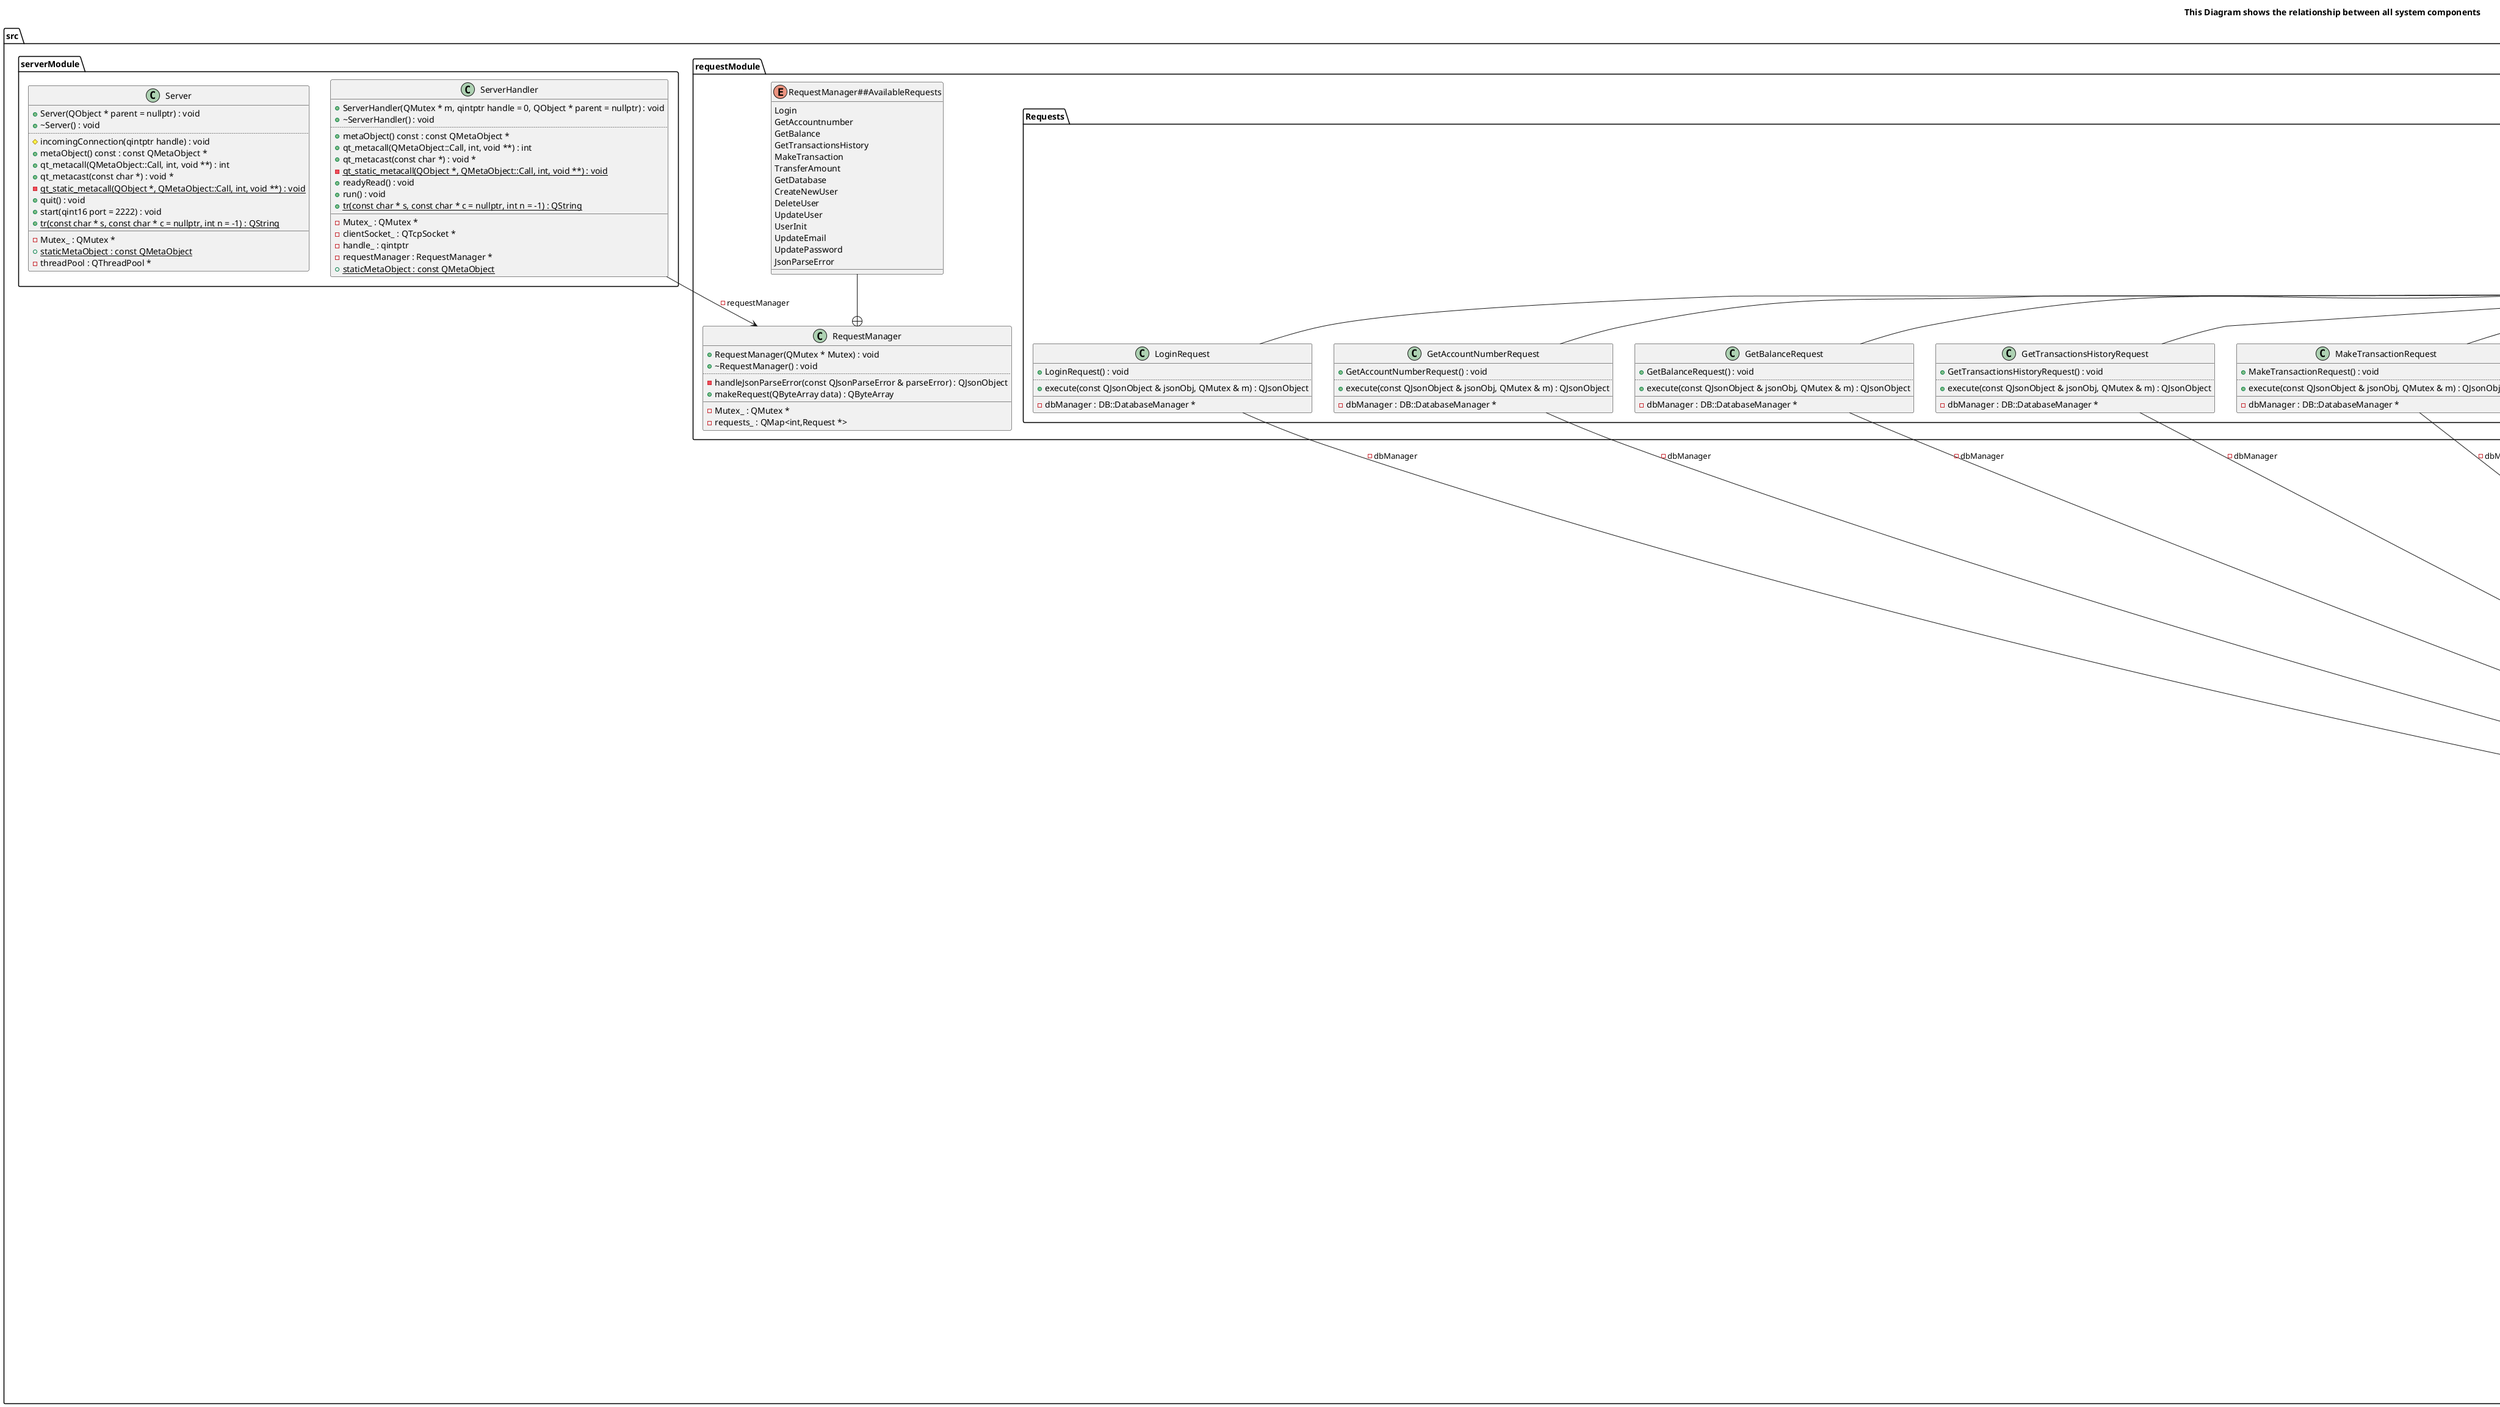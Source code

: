 @startuml
title This Diagram shows the relationship between all system components
package [src] as C_0009392701334512935369 {
package [dbModule] as C_0006877198409089665649 {
class "DbResult" as C_0006960484039840119316
class C_0006960484039840119316 [[classDB_1_1DbResult.html{DbResult}]] {
+DbResult() : void [[[{DbResult}]]]
+DbResult(const QList<QVariant> & data) : void [[[{DbResult}]]]
..
+data(int pos) const : QJsonObject [[[{data}]]]
+data() const : QJsonArray [[[{data}]]]
+first() const : QJsonObject [[[{first}]]]
+isEmpty() const : bool [[[{isEmpty}]]]
+size() const : int [[[{size}]]]
+toJsonString() const : QString [[[{toJsonString}]]]
__
-Data_ : QJsonArray [[[{Data_}]]]
}
class "DatabaseConfig" as C_0010433389512216933408
class C_0010433389512216933408 [[structDB_1_1DatabaseConfig.html{DatabaseConfig}]] {
+DatabaseConfig() : void [[[{DatabaseConfig}]]]
+DatabaseConfig(const QString & host, int port, const QString & username, const QString & password, const QString & dbname) : void [[[{DatabaseConfig}]]]
..
+set(const QString & host, int port, const QString & username, const QString & password, const QString & dbname) : void [[[{set}]]]
__
+dbName : QString [[[{dbName}]]]
+host : QString [[[{host}]]]
+password : QString [[[{password}]]]
+port : int [[[{port}]]]
+username : QString [[[{username}]]]
}
class "DatabaseManager" as C_0013573387592128700325
class C_0013573387592128700325 [[classDB_1_1DatabaseManager.html{DatabaseManager}]] {
-DatabaseManager() : void [[[{DatabaseManager}]]]
+~DatabaseManager() : void [[[{~DatabaseManager}]]]
..
+beginTransaction() : bool [[[{beginTransaction}]]]
{static} +checkConnection(QString & error) : bool [[[{checkConnection}]]]
+clearSelect() : DatabaseManager * [[[{clearSelect}]]]
+clone() : DatabaseManager * [[[{clone}]]]
+commit() : bool [[[{commit}]]]
+count() : int [[[{count}]]]
{static} +createInstance(bool checkDBName = false, bool newConnection = false, QString * err = nullptr) : DatabaseManager * [[[{createInstance}]]]
-dataToString(const QVariantMap & map) : QString [[[{dataToString}]]]
+del(const QString & table) : bool [[[{del}]]]
+exec() : DbResult [[[{exec}]]]
+exec(const QString & sqlcommand) : bool [[[{exec}]]]
+execResult(const QString & sql) : DbResult [[[{execResult}]]]
+get(const QString & tableName) : DbResult [[[{get}]]]
{static} -getDatabase() : QSqlDatabase [[[{getDatabase}]]]
+getSelectQuery(const QString & select = QString()) : QString [[[{getSelectQuery}]]]
+group(const QString & group) : DatabaseManager * [[[{group}]]]
-init(const QString & host, int port, const QString & username, const QString & password, const QString & dbname, bool checkDBName = false, bool newConnection = false) : bool [[[{init}]]]
+insert(const QString & table, const QVariantMap & data) : bool [[[{insert}]]]
+isSupportTransaction() : bool [[[{isSupportTransaction}]]]
+join(const QString & value) : DatabaseManager * [[[{join}]]]
+lastError() : QSqlError [[[{lastError}]]]
+lastInsertedId() : QVariant [[[{lastInsertedId}]]]
+lastQuery() : QString [[[{lastQuery}]]]
+like(const QString & value, const QString & val) : DatabaseManager * [[[{like}]]]
+likeNative(const QString & value, const QString & val) : DatabaseManager * [[[{likeNative}]]]
+likePost(const QString & value, const QString & val) : DatabaseManager * [[[{likePost}]]]
+limit(int limit) : DatabaseManager * [[[{limit}]]]
-postQuery(QSqlQuery * query) : void [[[{postQuery}]]]
+reset() : DatabaseManager * [[[{reset}]]]
+rollback() : bool [[[{rollback}]]]
+select(const QString & value) : DatabaseManager * [[[{select}]]]
{static} +setDbSetting(const QString & host, int port, const QString & username, const QString & password, const QString & dbname) : bool [[[{setDbSetting}]]]
+sort(const QString & sort) : DatabaseManager * [[[{sort}]]]
+start(int start) : DatabaseManager * [[[{start}]]]
+table(const QString & value) : DatabaseManager * [[[{table}]]]
+truncateTable(const QString & table) : bool [[[{truncateTable}]]]
+update(const QString & table, const QVariantMap & data) : bool [[[{update}]]]
+where(const QString & value, const QVariant & val = QVariant()) : DatabaseManager * [[[{where}]]]
+whereOr(const QString & value) : DatabaseManager * [[[{whereOr}]]]
__
-Childs_ : QList<DatabaseManager *> [[[{Childs_}]]]
{static} -Created_ : QStringList [[[{Created_}]]]
-Group_ : QString [[[{Group_}]]]
-InsertedId_ : QVariant [[[{InsertedId_}]]]
-Join_ : QString [[[{Join_}]]]
-LastError_ : QSqlError [[[{LastError_}]]]
-LastQuery_ : QString [[[{LastQuery_}]]]
-Limit_ : QString [[[{Limit_}]]]
-Parent_ : DatabaseManager * [[[{Parent_}]]]
-Select_ : QString [[[{Select_}]]]
{static} -SoftDelete_ : QStringList [[[{SoftDelete_}]]]
-Sort_ : QString [[[{Sort_}]]]
-Start_ : QString [[[{Start_}]]]
-Table_ : QString [[[{Table_}]]]
{static} -Update_ : QStringList [[[{Update_}]]]
-Where_ : QString [[[{Where_}]]]
-isSupportTransaction_ : bool [[[{isSupportTransaction_}]]]
}
}
package [requestModule] as C_0007249139127462911352 {
package [Requests] as C_0001482322031337363986 {
abstract "Request" as C_0004354387044733077778
abstract C_0004354387044733077778 [[classRequest.html{Request}]] {
+~Request() : void [[[{~Request}]]]
..
#CreateDBConnectionError(QJsonObject & response, QJsonObject & dataObj) : QJsonObject [[[{CreateDBConnectionError}]]]
#CreateErrorResponse(QJsonObject & response, QJsonObject & dataObj, QString message) : QJsonObject [[[{CreateErrorResponse}]]]
{abstract} +execute(const QJsonObject & jsonObj, QMutex & m) = 0 : QJsonObject [[[{execute}]]]
#isDBConnectionValid(DB::DatabaseManager * dbManager) : bool [[[{isDBConnectionValid}]]]
__
}
class "LoginRequest" as C_0001633855435523401023
class C_0001633855435523401023 [[classLoginRequest.html{LoginRequest}]] {
+LoginRequest() : void [[[{LoginRequest}]]]
..
+execute(const QJsonObject & jsonObj, QMutex & m) : QJsonObject [[[{execute}]]]
__
-dbManager : DB::DatabaseManager * [[[{dbManager}]]]
}
class "GetAccountNumberRequest" as C_0012710989722481167264
class C_0012710989722481167264 [[classGetAccountNumberRequest.html{GetAccountNumberRequest}]] {
+GetAccountNumberRequest() : void [[[{GetAccountNumberRequest}]]]
..
+execute(const QJsonObject & jsonObj, QMutex & m) : QJsonObject [[[{execute}]]]
__
-dbManager : DB::DatabaseManager * [[[{dbManager}]]]
}
class "GetBalanceRequest" as C_0011752401552383491906
class C_0011752401552383491906 [[classGetBalanceRequest.html{GetBalanceRequest}]] {
+GetBalanceRequest() : void [[[{GetBalanceRequest}]]]
..
+execute(const QJsonObject & jsonObj, QMutex & m) : QJsonObject [[[{execute}]]]
__
-dbManager : DB::DatabaseManager * [[[{dbManager}]]]
}
class "GetTransactionsHistoryRequest" as C_0010218503219500069835
class C_0010218503219500069835 [[classGetTransactionsHistoryRequest.html{GetTransactionsHistoryRequest}]] {
+GetTransactionsHistoryRequest() : void [[[{GetTransactionsHistoryRequest}]]]
..
+execute(const QJsonObject & jsonObj, QMutex & m) : QJsonObject [[[{execute}]]]
__
-dbManager : DB::DatabaseManager * [[[{dbManager}]]]
}
class "MakeTransactionRequest" as C_0013100223563862354982
class C_0013100223563862354982 [[classMakeTransactionRequest.html{MakeTransactionRequest}]] {
+MakeTransactionRequest() : void [[[{MakeTransactionRequest}]]]
..
+execute(const QJsonObject & jsonObj, QMutex & m) : QJsonObject [[[{execute}]]]
__
-dbManager : DB::DatabaseManager * [[[{dbManager}]]]
}
class "GetDatabaseRequest" as C_0002013764729148086543
class C_0002013764729148086543 [[classGetDatabaseRequest.html{GetDatabaseRequest}]] {
+GetDatabaseRequest() : void [[[{GetDatabaseRequest}]]]
..
+execute(const QJsonObject & jsonObj, QMutex & m) : QJsonObject [[[{execute}]]]
__
-dbManager : DB::DatabaseManager * [[[{dbManager}]]]
}
class "CreateNewUserRequest" as C_0007232843274662702843
class C_0007232843274662702843 [[classCreateNewUserRequest.html{CreateNewUserRequest}]] {
+CreateNewUserRequest() : void [[[{CreateNewUserRequest}]]]
..
+execute(const QJsonObject & jsonObj, QMutex & m) : QJsonObject [[[{execute}]]]
__
-dbManager : DB::DatabaseManager * [[[{dbManager}]]]
}
class "DeleteUserRequest" as C_0002664988866812332938
class C_0002664988866812332938 [[classDeleteUserRequest.html{DeleteUserRequest}]] {
+DeleteUserRequest() : void [[[{DeleteUserRequest}]]]
..
+execute(const QJsonObject & jsonObj, QMutex & m) : QJsonObject [[[{execute}]]]
__
-dbManager : DB::DatabaseManager * [[[{dbManager}]]]
}
class "UpdateUserRequest" as C_0007645390992448267112
class C_0007645390992448267112 [[classUpdateUserRequest.html{UpdateUserRequest}]] {
+UpdateUserRequest() : void [[[{UpdateUserRequest}]]]
..
+execute(const QJsonObject & jsonObj, QMutex & m) : QJsonObject [[[{execute}]]]
__
-dbManager : DB::DatabaseManager * [[[{dbManager}]]]
}
class "UserInitRequest" as C_0015500654025726302953
class C_0015500654025726302953 [[classUserInitRequest.html{UserInitRequest}]] {
+UserInitRequest() : void [[[{UserInitRequest}]]]
..
+execute(const QJsonObject & jsonObj, QMutex & m) : QJsonObject [[[{execute}]]]
__
-dbManager : DB::DatabaseManager * [[[{dbManager}]]]
}
class "UpdateEmailRequest" as C_0002660278549059451925
class C_0002660278549059451925 [[classUpdateEmailRequest.html{UpdateEmailRequest}]] {
+UpdateEmailRequest() : void [[[{UpdateEmailRequest}]]]
..
+execute(const QJsonObject & jsonObj, QMutex & m) : QJsonObject [[[{execute}]]]
__
-dbManager : DB::DatabaseManager * [[[{dbManager}]]]
}
class "UpdatePasswordRequest" as C_0013647470015345896002
class C_0013647470015345896002 [[classUpdatePasswordRequest.html{UpdatePasswordRequest}]] {
+UpdatePasswordRequest() : void [[[{UpdatePasswordRequest}]]]
..
+execute(const QJsonObject & jsonObj, QMutex & m) : QJsonObject [[[{execute}]]]
__
-dbManager : DB::DatabaseManager * [[[{dbManager}]]]
}
}
class "RequestManager" as C_0017581648629732253705
class C_0017581648629732253705 [[classRequestManager.html{RequestManager}]] {
+RequestManager(QMutex * Mutex) : void [[[{RequestManager}]]]
+~RequestManager() : void [[[{~RequestManager}]]]
..
-handleJsonParseError(const QJsonParseError & parseError) : QJsonObject [[[{handleJsonParseError}]]]
+makeRequest(QByteArray data) : QByteArray [[[{makeRequest}]]]
__
-Mutex_ : QMutex * [[[{Mutex_}]]]
-requests_ : QMap<int,Request *> [[[{requests_}]]]
}
enum "RequestManager##AvailableRequests" as C_0014397068199454785176
enum C_0014397068199454785176 [[enumRequestManager##AvailableRequests.html{RequestManager##AvailableRequests}]] {
Login
GetAccountnumber
GetBalance
GetTransactionsHistory
MakeTransaction
TransferAmount
GetDatabase
CreateNewUser
DeleteUser
UpdateUser
UserInit
UpdateEmail
UpdatePassword
JsonParseError
}
}
package [serverModule] as C_0000376844742298738572 {
class "ServerHandler" as C_0001512818839078814394
class C_0001512818839078814394 [[classServerHandler.html{ServerHandler}]] {
+ServerHandler(QMutex * m, qintptr handle = 0, QObject * parent = nullptr) : void [[[{ServerHandler}]]]
+~ServerHandler() : void [[[{~ServerHandler}]]]
..
+metaObject() const : const QMetaObject * [[[{metaObject}]]]
+qt_metacall(QMetaObject::Call, int, void **) : int [[[{qt_metacall}]]]
+qt_metacast(const char *) : void * [[[{qt_metacast}]]]
{static} -qt_static_metacall(QObject *, QMetaObject::Call, int, void **) : void [[[{qt_static_metacall}]]]
+readyRead() : void [[[{readyRead}]]]
+run() : void [[[{run}]]]
{static} +tr(const char * s, const char * c = nullptr, int n = -1) : QString [[[{tr}]]]
__
-Mutex_ : QMutex * [[[{Mutex_}]]]
-clientSocket_ : QTcpSocket * [[[{clientSocket_}]]]
-handle_ : qintptr [[[{handle_}]]]
-requestManager : RequestManager * [[[{requestManager}]]]
{static} +staticMetaObject : const QMetaObject [[[{staticMetaObject}]]]
}
class "Server" as C_0006556302699635904946
class C_0006556302699635904946 [[classServer.html{Server}]] {
+Server(QObject * parent = nullptr) : void [[[{Server}]]]
+~Server() : void [[[{~Server}]]]
..
#incomingConnection(qintptr handle) : void [[[{incomingConnection}]]]
+metaObject() const : const QMetaObject * [[[{metaObject}]]]
+qt_metacall(QMetaObject::Call, int, void **) : int [[[{qt_metacall}]]]
+qt_metacast(const char *) : void * [[[{qt_metacast}]]]
{static} -qt_static_metacall(QObject *, QMetaObject::Call, int, void **) : void [[[{qt_static_metacall}]]]
+quit() : void [[[{quit}]]]
+start(qint16 port = 2222) : void [[[{start}]]]
{static} +tr(const char * s, const char * c = nullptr, int n = -1) : QString [[[{tr}]]]
__
-Mutex_ : QMutex * [[[{Mutex_}]]]
{static} +staticMetaObject : const QMetaObject [[[{staticMetaObject}]]]
-threadPool : QThreadPool * [[[{threadPool}]]]
}
}
}
C_0013573387592128700325 ..> C_0006960484039840119316
C_0013573387592128700325 --> C_0013573387592128700325 : -Parent_
C_0004354387044733077778 ..> C_0013573387592128700325
C_0001633855435523401023 --> C_0013573387592128700325 : -dbManager
C_0004354387044733077778 <|-- C_0001633855435523401023
C_0012710989722481167264 --> C_0013573387592128700325 : -dbManager
C_0004354387044733077778 <|-- C_0012710989722481167264
C_0011752401552383491906 --> C_0013573387592128700325 : -dbManager
C_0004354387044733077778 <|-- C_0011752401552383491906
C_0010218503219500069835 --> C_0013573387592128700325 : -dbManager
C_0004354387044733077778 <|-- C_0010218503219500069835
C_0013100223563862354982 --> C_0013573387592128700325 : -dbManager
C_0004354387044733077778 <|-- C_0013100223563862354982
C_0002013764729148086543 --> C_0013573387592128700325 : -dbManager
C_0004354387044733077778 <|-- C_0002013764729148086543
C_0007232843274662702843 --> C_0013573387592128700325 : -dbManager
C_0004354387044733077778 <|-- C_0007232843274662702843
C_0002664988866812332938 --> C_0013573387592128700325 : -dbManager
C_0004354387044733077778 <|-- C_0002664988866812332938
C_0007645390992448267112 --> C_0013573387592128700325 : -dbManager
C_0004354387044733077778 <|-- C_0007645390992448267112
C_0015500654025726302953 --> C_0013573387592128700325 : -dbManager
C_0004354387044733077778 <|-- C_0015500654025726302953
C_0002660278549059451925 --> C_0013573387592128700325 : -dbManager
C_0004354387044733077778 <|-- C_0002660278549059451925
C_0013647470015345896002 --> C_0013573387592128700325 : -dbManager
C_0004354387044733077778 <|-- C_0013647470015345896002
C_0014397068199454785176 --+ C_0017581648629732253705
C_0001512818839078814394 --> C_0017581648629732253705 : -requestManager

'Generated with clang-uml, version 0.5.3
'LLVM version clang version 18.1.1 (https://github.com/llvm/llvm-project.git dba2a75e9c7ef81fe84774ba5eee5e67e01d801a)
@enduml
